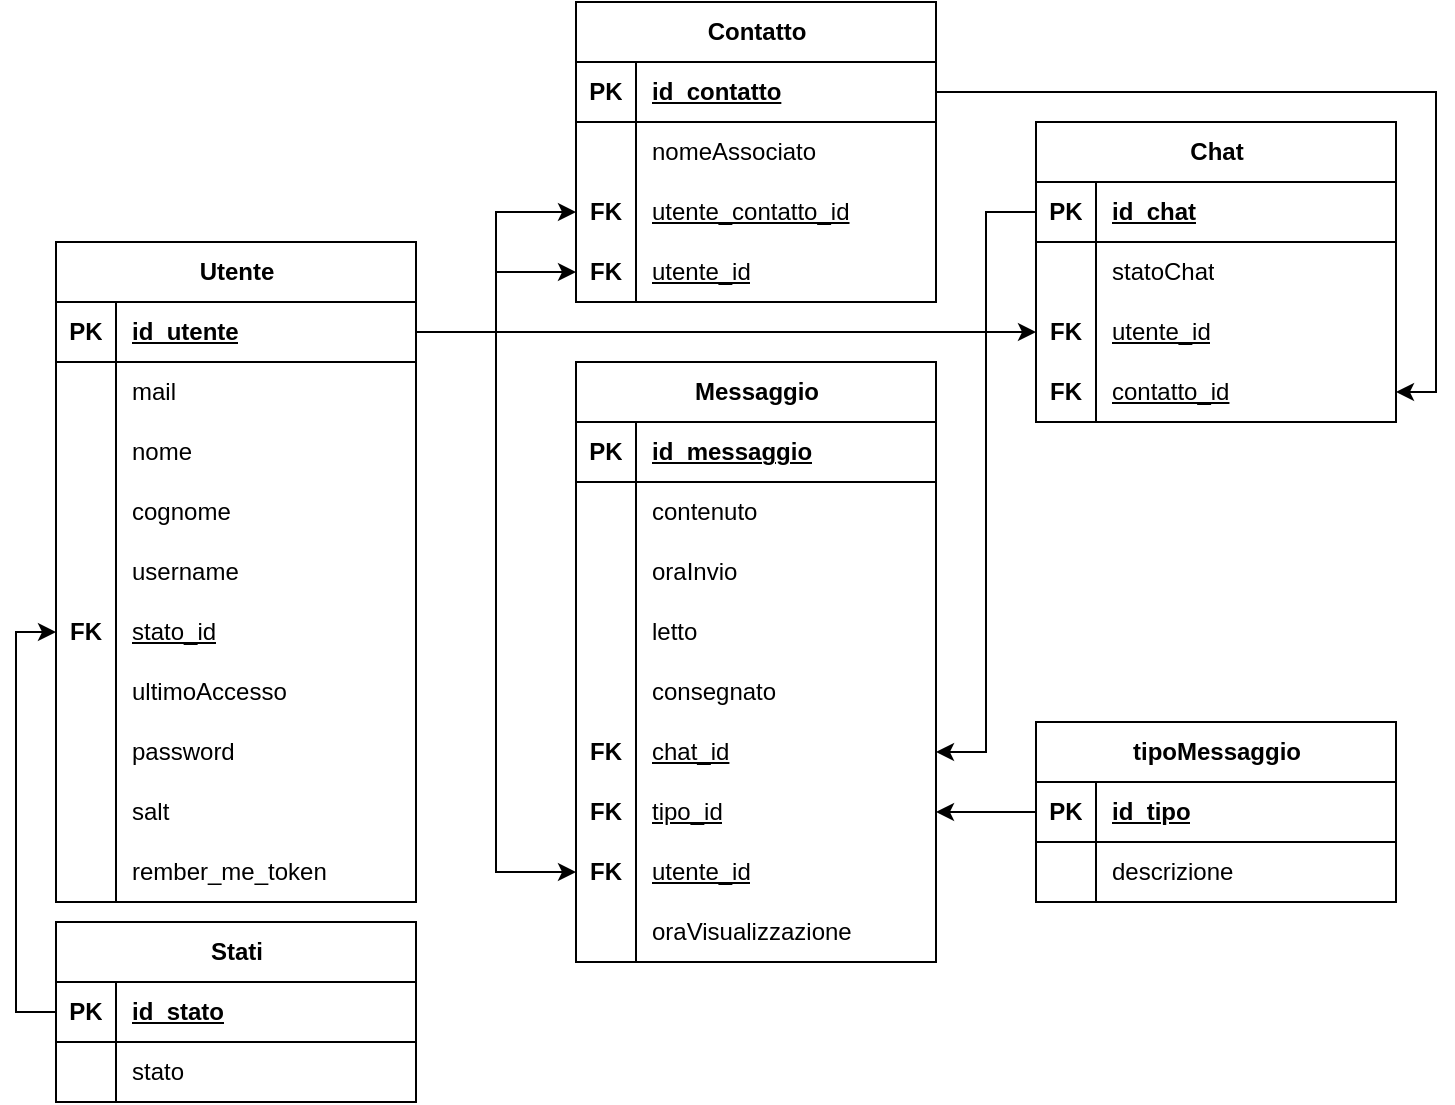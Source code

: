 <mxfile version="22.1.11" type="device">
  <diagram name="Pagina-1" id="s64i2QsAUcq_IzS4Nbry">
    <mxGraphModel dx="1834" dy="1244" grid="1" gridSize="10" guides="1" tooltips="1" connect="1" arrows="1" fold="1" page="0" pageScale="1" pageWidth="827" pageHeight="1169" math="0" shadow="0">
      <root>
        <mxCell id="0" />
        <mxCell id="1" parent="0" />
        <mxCell id="7tBqyoWIKvEZQ8YirFi1-1" value="Utente" style="shape=table;startSize=30;container=1;collapsible=1;childLayout=tableLayout;fixedRows=1;rowLines=0;fontStyle=1;align=center;resizeLast=1;html=1;" parent="1" vertex="1">
          <mxGeometry x="-80" y="90" width="180" height="330" as="geometry" />
        </mxCell>
        <mxCell id="7tBqyoWIKvEZQ8YirFi1-2" value="" style="shape=tableRow;horizontal=0;startSize=0;swimlaneHead=0;swimlaneBody=0;fillColor=none;collapsible=0;dropTarget=0;points=[[0,0.5],[1,0.5]];portConstraint=eastwest;top=0;left=0;right=0;bottom=1;" parent="7tBqyoWIKvEZQ8YirFi1-1" vertex="1">
          <mxGeometry y="30" width="180" height="30" as="geometry" />
        </mxCell>
        <mxCell id="7tBqyoWIKvEZQ8YirFi1-3" value="PK" style="shape=partialRectangle;connectable=0;fillColor=none;top=0;left=0;bottom=0;right=0;fontStyle=1;overflow=hidden;whiteSpace=wrap;html=1;" parent="7tBqyoWIKvEZQ8YirFi1-2" vertex="1">
          <mxGeometry width="30" height="30" as="geometry">
            <mxRectangle width="30" height="30" as="alternateBounds" />
          </mxGeometry>
        </mxCell>
        <mxCell id="7tBqyoWIKvEZQ8YirFi1-4" value="id_utente" style="shape=partialRectangle;connectable=0;fillColor=none;top=0;left=0;bottom=0;right=0;align=left;spacingLeft=6;fontStyle=5;overflow=hidden;whiteSpace=wrap;html=1;" parent="7tBqyoWIKvEZQ8YirFi1-2" vertex="1">
          <mxGeometry x="30" width="150" height="30" as="geometry">
            <mxRectangle width="150" height="30" as="alternateBounds" />
          </mxGeometry>
        </mxCell>
        <mxCell id="7tBqyoWIKvEZQ8YirFi1-5" value="" style="shape=tableRow;horizontal=0;startSize=0;swimlaneHead=0;swimlaneBody=0;fillColor=none;collapsible=0;dropTarget=0;points=[[0,0.5],[1,0.5]];portConstraint=eastwest;top=0;left=0;right=0;bottom=0;" parent="7tBqyoWIKvEZQ8YirFi1-1" vertex="1">
          <mxGeometry y="60" width="180" height="30" as="geometry" />
        </mxCell>
        <mxCell id="7tBqyoWIKvEZQ8YirFi1-6" value="" style="shape=partialRectangle;connectable=0;fillColor=none;top=0;left=0;bottom=0;right=0;editable=1;overflow=hidden;whiteSpace=wrap;html=1;" parent="7tBqyoWIKvEZQ8YirFi1-5" vertex="1">
          <mxGeometry width="30" height="30" as="geometry">
            <mxRectangle width="30" height="30" as="alternateBounds" />
          </mxGeometry>
        </mxCell>
        <mxCell id="7tBqyoWIKvEZQ8YirFi1-7" value="mail" style="shape=partialRectangle;connectable=0;fillColor=none;top=0;left=0;bottom=0;right=0;align=left;spacingLeft=6;overflow=hidden;whiteSpace=wrap;html=1;" parent="7tBqyoWIKvEZQ8YirFi1-5" vertex="1">
          <mxGeometry x="30" width="150" height="30" as="geometry">
            <mxRectangle width="150" height="30" as="alternateBounds" />
          </mxGeometry>
        </mxCell>
        <mxCell id="7tBqyoWIKvEZQ8YirFi1-8" value="" style="shape=tableRow;horizontal=0;startSize=0;swimlaneHead=0;swimlaneBody=0;fillColor=none;collapsible=0;dropTarget=0;points=[[0,0.5],[1,0.5]];portConstraint=eastwest;top=0;left=0;right=0;bottom=0;" parent="7tBqyoWIKvEZQ8YirFi1-1" vertex="1">
          <mxGeometry y="90" width="180" height="30" as="geometry" />
        </mxCell>
        <mxCell id="7tBqyoWIKvEZQ8YirFi1-9" value="" style="shape=partialRectangle;connectable=0;fillColor=none;top=0;left=0;bottom=0;right=0;editable=1;overflow=hidden;whiteSpace=wrap;html=1;" parent="7tBqyoWIKvEZQ8YirFi1-8" vertex="1">
          <mxGeometry width="30" height="30" as="geometry">
            <mxRectangle width="30" height="30" as="alternateBounds" />
          </mxGeometry>
        </mxCell>
        <mxCell id="7tBqyoWIKvEZQ8YirFi1-10" value="nome" style="shape=partialRectangle;connectable=0;fillColor=none;top=0;left=0;bottom=0;right=0;align=left;spacingLeft=6;overflow=hidden;whiteSpace=wrap;html=1;" parent="7tBqyoWIKvEZQ8YirFi1-8" vertex="1">
          <mxGeometry x="30" width="150" height="30" as="geometry">
            <mxRectangle width="150" height="30" as="alternateBounds" />
          </mxGeometry>
        </mxCell>
        <mxCell id="7tBqyoWIKvEZQ8YirFi1-11" value="" style="shape=tableRow;horizontal=0;startSize=0;swimlaneHead=0;swimlaneBody=0;fillColor=none;collapsible=0;dropTarget=0;points=[[0,0.5],[1,0.5]];portConstraint=eastwest;top=0;left=0;right=0;bottom=0;" parent="7tBqyoWIKvEZQ8YirFi1-1" vertex="1">
          <mxGeometry y="120" width="180" height="30" as="geometry" />
        </mxCell>
        <mxCell id="7tBqyoWIKvEZQ8YirFi1-12" value="" style="shape=partialRectangle;connectable=0;fillColor=none;top=0;left=0;bottom=0;right=0;editable=1;overflow=hidden;whiteSpace=wrap;html=1;" parent="7tBqyoWIKvEZQ8YirFi1-11" vertex="1">
          <mxGeometry width="30" height="30" as="geometry">
            <mxRectangle width="30" height="30" as="alternateBounds" />
          </mxGeometry>
        </mxCell>
        <mxCell id="7tBqyoWIKvEZQ8YirFi1-13" value="cognome" style="shape=partialRectangle;connectable=0;fillColor=none;top=0;left=0;bottom=0;right=0;align=left;spacingLeft=6;overflow=hidden;whiteSpace=wrap;html=1;" parent="7tBqyoWIKvEZQ8YirFi1-11" vertex="1">
          <mxGeometry x="30" width="150" height="30" as="geometry">
            <mxRectangle width="150" height="30" as="alternateBounds" />
          </mxGeometry>
        </mxCell>
        <mxCell id="7tBqyoWIKvEZQ8YirFi1-14" style="shape=tableRow;horizontal=0;startSize=0;swimlaneHead=0;swimlaneBody=0;fillColor=none;collapsible=0;dropTarget=0;points=[[0,0.5],[1,0.5]];portConstraint=eastwest;top=0;left=0;right=0;bottom=0;" parent="7tBqyoWIKvEZQ8YirFi1-1" vertex="1">
          <mxGeometry y="150" width="180" height="30" as="geometry" />
        </mxCell>
        <mxCell id="7tBqyoWIKvEZQ8YirFi1-15" style="shape=partialRectangle;connectable=0;fillColor=none;top=0;left=0;bottom=0;right=0;editable=1;overflow=hidden;whiteSpace=wrap;html=1;" parent="7tBqyoWIKvEZQ8YirFi1-14" vertex="1">
          <mxGeometry width="30" height="30" as="geometry">
            <mxRectangle width="30" height="30" as="alternateBounds" />
          </mxGeometry>
        </mxCell>
        <mxCell id="7tBqyoWIKvEZQ8YirFi1-16" value="username" style="shape=partialRectangle;connectable=0;fillColor=none;top=0;left=0;bottom=0;right=0;align=left;spacingLeft=6;overflow=hidden;whiteSpace=wrap;html=1;" parent="7tBqyoWIKvEZQ8YirFi1-14" vertex="1">
          <mxGeometry x="30" width="150" height="30" as="geometry">
            <mxRectangle width="150" height="30" as="alternateBounds" />
          </mxGeometry>
        </mxCell>
        <mxCell id="7tBqyoWIKvEZQ8YirFi1-17" style="shape=tableRow;horizontal=0;startSize=0;swimlaneHead=0;swimlaneBody=0;fillColor=none;collapsible=0;dropTarget=0;points=[[0,0.5],[1,0.5]];portConstraint=eastwest;top=0;left=0;right=0;bottom=0;" parent="7tBqyoWIKvEZQ8YirFi1-1" vertex="1">
          <mxGeometry y="180" width="180" height="30" as="geometry" />
        </mxCell>
        <mxCell id="7tBqyoWIKvEZQ8YirFi1-18" value="&lt;b&gt;FK&lt;/b&gt;" style="shape=partialRectangle;connectable=0;fillColor=none;top=0;left=0;bottom=0;right=0;editable=1;overflow=hidden;whiteSpace=wrap;html=1;" parent="7tBqyoWIKvEZQ8YirFi1-17" vertex="1">
          <mxGeometry width="30" height="30" as="geometry">
            <mxRectangle width="30" height="30" as="alternateBounds" />
          </mxGeometry>
        </mxCell>
        <mxCell id="7tBqyoWIKvEZQ8YirFi1-19" value="&lt;u&gt;stato_id&lt;/u&gt;" style="shape=partialRectangle;connectable=0;fillColor=none;top=0;left=0;bottom=0;right=0;align=left;spacingLeft=6;overflow=hidden;whiteSpace=wrap;html=1;" parent="7tBqyoWIKvEZQ8YirFi1-17" vertex="1">
          <mxGeometry x="30" width="150" height="30" as="geometry">
            <mxRectangle width="150" height="30" as="alternateBounds" />
          </mxGeometry>
        </mxCell>
        <mxCell id="7tBqyoWIKvEZQ8YirFi1-20" style="shape=tableRow;horizontal=0;startSize=0;swimlaneHead=0;swimlaneBody=0;fillColor=none;collapsible=0;dropTarget=0;points=[[0,0.5],[1,0.5]];portConstraint=eastwest;top=0;left=0;right=0;bottom=0;" parent="7tBqyoWIKvEZQ8YirFi1-1" vertex="1">
          <mxGeometry y="210" width="180" height="30" as="geometry" />
        </mxCell>
        <mxCell id="7tBqyoWIKvEZQ8YirFi1-21" style="shape=partialRectangle;connectable=0;fillColor=none;top=0;left=0;bottom=0;right=0;editable=1;overflow=hidden;whiteSpace=wrap;html=1;" parent="7tBqyoWIKvEZQ8YirFi1-20" vertex="1">
          <mxGeometry width="30" height="30" as="geometry">
            <mxRectangle width="30" height="30" as="alternateBounds" />
          </mxGeometry>
        </mxCell>
        <mxCell id="7tBqyoWIKvEZQ8YirFi1-22" value="ultimoAccesso" style="shape=partialRectangle;connectable=0;fillColor=none;top=0;left=0;bottom=0;right=0;align=left;spacingLeft=6;overflow=hidden;whiteSpace=wrap;html=1;" parent="7tBqyoWIKvEZQ8YirFi1-20" vertex="1">
          <mxGeometry x="30" width="150" height="30" as="geometry">
            <mxRectangle width="150" height="30" as="alternateBounds" />
          </mxGeometry>
        </mxCell>
        <mxCell id="8DCfFayUdKuNWc4RZQun-7" style="shape=tableRow;horizontal=0;startSize=0;swimlaneHead=0;swimlaneBody=0;fillColor=none;collapsible=0;dropTarget=0;points=[[0,0.5],[1,0.5]];portConstraint=eastwest;top=0;left=0;right=0;bottom=0;" parent="7tBqyoWIKvEZQ8YirFi1-1" vertex="1">
          <mxGeometry y="240" width="180" height="30" as="geometry" />
        </mxCell>
        <mxCell id="8DCfFayUdKuNWc4RZQun-8" style="shape=partialRectangle;connectable=0;fillColor=none;top=0;left=0;bottom=0;right=0;editable=1;overflow=hidden;whiteSpace=wrap;html=1;" parent="8DCfFayUdKuNWc4RZQun-7" vertex="1">
          <mxGeometry width="30" height="30" as="geometry">
            <mxRectangle width="30" height="30" as="alternateBounds" />
          </mxGeometry>
        </mxCell>
        <mxCell id="8DCfFayUdKuNWc4RZQun-9" value="password" style="shape=partialRectangle;connectable=0;fillColor=none;top=0;left=0;bottom=0;right=0;align=left;spacingLeft=6;overflow=hidden;whiteSpace=wrap;html=1;" parent="8DCfFayUdKuNWc4RZQun-7" vertex="1">
          <mxGeometry x="30" width="150" height="30" as="geometry">
            <mxRectangle width="150" height="30" as="alternateBounds" />
          </mxGeometry>
        </mxCell>
        <mxCell id="8DCfFayUdKuNWc4RZQun-4" style="shape=tableRow;horizontal=0;startSize=0;swimlaneHead=0;swimlaneBody=0;fillColor=none;collapsible=0;dropTarget=0;points=[[0,0.5],[1,0.5]];portConstraint=eastwest;top=0;left=0;right=0;bottom=0;" parent="7tBqyoWIKvEZQ8YirFi1-1" vertex="1">
          <mxGeometry y="270" width="180" height="30" as="geometry" />
        </mxCell>
        <mxCell id="8DCfFayUdKuNWc4RZQun-5" style="shape=partialRectangle;connectable=0;fillColor=none;top=0;left=0;bottom=0;right=0;editable=1;overflow=hidden;whiteSpace=wrap;html=1;" parent="8DCfFayUdKuNWc4RZQun-4" vertex="1">
          <mxGeometry width="30" height="30" as="geometry">
            <mxRectangle width="30" height="30" as="alternateBounds" />
          </mxGeometry>
        </mxCell>
        <mxCell id="8DCfFayUdKuNWc4RZQun-6" value="salt" style="shape=partialRectangle;connectable=0;fillColor=none;top=0;left=0;bottom=0;right=0;align=left;spacingLeft=6;overflow=hidden;whiteSpace=wrap;html=1;" parent="8DCfFayUdKuNWc4RZQun-4" vertex="1">
          <mxGeometry x="30" width="150" height="30" as="geometry">
            <mxRectangle width="150" height="30" as="alternateBounds" />
          </mxGeometry>
        </mxCell>
        <mxCell id="8DCfFayUdKuNWc4RZQun-10" style="shape=tableRow;horizontal=0;startSize=0;swimlaneHead=0;swimlaneBody=0;fillColor=none;collapsible=0;dropTarget=0;points=[[0,0.5],[1,0.5]];portConstraint=eastwest;top=0;left=0;right=0;bottom=0;" parent="7tBqyoWIKvEZQ8YirFi1-1" vertex="1">
          <mxGeometry y="300" width="180" height="30" as="geometry" />
        </mxCell>
        <mxCell id="8DCfFayUdKuNWc4RZQun-11" style="shape=partialRectangle;connectable=0;fillColor=none;top=0;left=0;bottom=0;right=0;editable=1;overflow=hidden;whiteSpace=wrap;html=1;" parent="8DCfFayUdKuNWc4RZQun-10" vertex="1">
          <mxGeometry width="30" height="30" as="geometry">
            <mxRectangle width="30" height="30" as="alternateBounds" />
          </mxGeometry>
        </mxCell>
        <mxCell id="8DCfFayUdKuNWc4RZQun-12" value="rember_me_token" style="shape=partialRectangle;connectable=0;fillColor=none;top=0;left=0;bottom=0;right=0;align=left;spacingLeft=6;overflow=hidden;whiteSpace=wrap;html=1;" parent="8DCfFayUdKuNWc4RZQun-10" vertex="1">
          <mxGeometry x="30" width="150" height="30" as="geometry">
            <mxRectangle width="150" height="30" as="alternateBounds" />
          </mxGeometry>
        </mxCell>
        <mxCell id="7tBqyoWIKvEZQ8YirFi1-58" value="Chat" style="shape=table;startSize=30;container=1;collapsible=1;childLayout=tableLayout;fixedRows=1;rowLines=0;fontStyle=1;align=center;resizeLast=1;html=1;" parent="1" vertex="1">
          <mxGeometry x="410" y="30" width="180" height="150" as="geometry" />
        </mxCell>
        <mxCell id="7tBqyoWIKvEZQ8YirFi1-59" value="" style="shape=tableRow;horizontal=0;startSize=0;swimlaneHead=0;swimlaneBody=0;fillColor=none;collapsible=0;dropTarget=0;points=[[0,0.5],[1,0.5]];portConstraint=eastwest;top=0;left=0;right=0;bottom=1;" parent="7tBqyoWIKvEZQ8YirFi1-58" vertex="1">
          <mxGeometry y="30" width="180" height="30" as="geometry" />
        </mxCell>
        <mxCell id="7tBqyoWIKvEZQ8YirFi1-60" value="PK" style="shape=partialRectangle;connectable=0;fillColor=none;top=0;left=0;bottom=0;right=0;fontStyle=1;overflow=hidden;whiteSpace=wrap;html=1;" parent="7tBqyoWIKvEZQ8YirFi1-59" vertex="1">
          <mxGeometry width="30" height="30" as="geometry">
            <mxRectangle width="30" height="30" as="alternateBounds" />
          </mxGeometry>
        </mxCell>
        <mxCell id="7tBqyoWIKvEZQ8YirFi1-61" value="id_chat" style="shape=partialRectangle;connectable=0;fillColor=none;top=0;left=0;bottom=0;right=0;align=left;spacingLeft=6;fontStyle=5;overflow=hidden;whiteSpace=wrap;html=1;" parent="7tBqyoWIKvEZQ8YirFi1-59" vertex="1">
          <mxGeometry x="30" width="150" height="30" as="geometry">
            <mxRectangle width="150" height="30" as="alternateBounds" />
          </mxGeometry>
        </mxCell>
        <mxCell id="7tBqyoWIKvEZQ8YirFi1-62" value="" style="shape=tableRow;horizontal=0;startSize=0;swimlaneHead=0;swimlaneBody=0;fillColor=none;collapsible=0;dropTarget=0;points=[[0,0.5],[1,0.5]];portConstraint=eastwest;top=0;left=0;right=0;bottom=0;" parent="7tBqyoWIKvEZQ8YirFi1-58" vertex="1">
          <mxGeometry y="60" width="180" height="30" as="geometry" />
        </mxCell>
        <mxCell id="7tBqyoWIKvEZQ8YirFi1-63" value="" style="shape=partialRectangle;connectable=0;fillColor=none;top=0;left=0;bottom=0;right=0;editable=1;overflow=hidden;whiteSpace=wrap;html=1;" parent="7tBqyoWIKvEZQ8YirFi1-62" vertex="1">
          <mxGeometry width="30" height="30" as="geometry">
            <mxRectangle width="30" height="30" as="alternateBounds" />
          </mxGeometry>
        </mxCell>
        <mxCell id="7tBqyoWIKvEZQ8YirFi1-64" value="statoChat" style="shape=partialRectangle;connectable=0;fillColor=none;top=0;left=0;bottom=0;right=0;align=left;spacingLeft=6;overflow=hidden;whiteSpace=wrap;html=1;" parent="7tBqyoWIKvEZQ8YirFi1-62" vertex="1">
          <mxGeometry x="30" width="150" height="30" as="geometry">
            <mxRectangle width="150" height="30" as="alternateBounds" />
          </mxGeometry>
        </mxCell>
        <mxCell id="40tO0CEqs5XrZeyNGVsT-1" style="shape=tableRow;horizontal=0;startSize=0;swimlaneHead=0;swimlaneBody=0;fillColor=none;collapsible=0;dropTarget=0;points=[[0,0.5],[1,0.5]];portConstraint=eastwest;top=0;left=0;right=0;bottom=0;" vertex="1" parent="7tBqyoWIKvEZQ8YirFi1-58">
          <mxGeometry y="90" width="180" height="30" as="geometry" />
        </mxCell>
        <mxCell id="40tO0CEqs5XrZeyNGVsT-2" value="&lt;b&gt;FK&lt;/b&gt;" style="shape=partialRectangle;connectable=0;fillColor=none;top=0;left=0;bottom=0;right=0;editable=1;overflow=hidden;whiteSpace=wrap;html=1;" vertex="1" parent="40tO0CEqs5XrZeyNGVsT-1">
          <mxGeometry width="30" height="30" as="geometry">
            <mxRectangle width="30" height="30" as="alternateBounds" />
          </mxGeometry>
        </mxCell>
        <mxCell id="40tO0CEqs5XrZeyNGVsT-3" value="&lt;u&gt;utente_id&lt;/u&gt;" style="shape=partialRectangle;connectable=0;fillColor=none;top=0;left=0;bottom=0;right=0;align=left;spacingLeft=6;overflow=hidden;whiteSpace=wrap;html=1;" vertex="1" parent="40tO0CEqs5XrZeyNGVsT-1">
          <mxGeometry x="30" width="150" height="30" as="geometry">
            <mxRectangle width="150" height="30" as="alternateBounds" />
          </mxGeometry>
        </mxCell>
        <mxCell id="40tO0CEqs5XrZeyNGVsT-4" style="shape=tableRow;horizontal=0;startSize=0;swimlaneHead=0;swimlaneBody=0;fillColor=none;collapsible=0;dropTarget=0;points=[[0,0.5],[1,0.5]];portConstraint=eastwest;top=0;left=0;right=0;bottom=0;" vertex="1" parent="7tBqyoWIKvEZQ8YirFi1-58">
          <mxGeometry y="120" width="180" height="30" as="geometry" />
        </mxCell>
        <mxCell id="40tO0CEqs5XrZeyNGVsT-5" value="&lt;b&gt;FK&lt;/b&gt;" style="shape=partialRectangle;connectable=0;fillColor=none;top=0;left=0;bottom=0;right=0;editable=1;overflow=hidden;whiteSpace=wrap;html=1;" vertex="1" parent="40tO0CEqs5XrZeyNGVsT-4">
          <mxGeometry width="30" height="30" as="geometry">
            <mxRectangle width="30" height="30" as="alternateBounds" />
          </mxGeometry>
        </mxCell>
        <mxCell id="40tO0CEqs5XrZeyNGVsT-6" value="&lt;u&gt;contatto_id&lt;/u&gt;" style="shape=partialRectangle;connectable=0;fillColor=none;top=0;left=0;bottom=0;right=0;align=left;spacingLeft=6;overflow=hidden;whiteSpace=wrap;html=1;" vertex="1" parent="40tO0CEqs5XrZeyNGVsT-4">
          <mxGeometry x="30" width="150" height="30" as="geometry">
            <mxRectangle width="150" height="30" as="alternateBounds" />
          </mxGeometry>
        </mxCell>
        <mxCell id="7tBqyoWIKvEZQ8YirFi1-84" value="Messaggio" style="shape=table;startSize=30;container=1;collapsible=1;childLayout=tableLayout;fixedRows=1;rowLines=0;fontStyle=1;align=center;resizeLast=1;html=1;" parent="1" vertex="1">
          <mxGeometry x="180" y="150" width="180" height="300" as="geometry" />
        </mxCell>
        <mxCell id="7tBqyoWIKvEZQ8YirFi1-85" value="" style="shape=tableRow;horizontal=0;startSize=0;swimlaneHead=0;swimlaneBody=0;fillColor=none;collapsible=0;dropTarget=0;points=[[0,0.5],[1,0.5]];portConstraint=eastwest;top=0;left=0;right=0;bottom=1;" parent="7tBqyoWIKvEZQ8YirFi1-84" vertex="1">
          <mxGeometry y="30" width="180" height="30" as="geometry" />
        </mxCell>
        <mxCell id="7tBqyoWIKvEZQ8YirFi1-86" value="PK" style="shape=partialRectangle;connectable=0;fillColor=none;top=0;left=0;bottom=0;right=0;fontStyle=1;overflow=hidden;whiteSpace=wrap;html=1;" parent="7tBqyoWIKvEZQ8YirFi1-85" vertex="1">
          <mxGeometry width="30" height="30" as="geometry">
            <mxRectangle width="30" height="30" as="alternateBounds" />
          </mxGeometry>
        </mxCell>
        <mxCell id="7tBqyoWIKvEZQ8YirFi1-87" value="id_messaggio" style="shape=partialRectangle;connectable=0;fillColor=none;top=0;left=0;bottom=0;right=0;align=left;spacingLeft=6;fontStyle=5;overflow=hidden;whiteSpace=wrap;html=1;" parent="7tBqyoWIKvEZQ8YirFi1-85" vertex="1">
          <mxGeometry x="30" width="150" height="30" as="geometry">
            <mxRectangle width="150" height="30" as="alternateBounds" />
          </mxGeometry>
        </mxCell>
        <mxCell id="7tBqyoWIKvEZQ8YirFi1-88" value="" style="shape=tableRow;horizontal=0;startSize=0;swimlaneHead=0;swimlaneBody=0;fillColor=none;collapsible=0;dropTarget=0;points=[[0,0.5],[1,0.5]];portConstraint=eastwest;top=0;left=0;right=0;bottom=0;" parent="7tBqyoWIKvEZQ8YirFi1-84" vertex="1">
          <mxGeometry y="60" width="180" height="30" as="geometry" />
        </mxCell>
        <mxCell id="7tBqyoWIKvEZQ8YirFi1-89" value="" style="shape=partialRectangle;connectable=0;fillColor=none;top=0;left=0;bottom=0;right=0;editable=1;overflow=hidden;whiteSpace=wrap;html=1;" parent="7tBqyoWIKvEZQ8YirFi1-88" vertex="1">
          <mxGeometry width="30" height="30" as="geometry">
            <mxRectangle width="30" height="30" as="alternateBounds" />
          </mxGeometry>
        </mxCell>
        <mxCell id="7tBqyoWIKvEZQ8YirFi1-90" value="contenuto" style="shape=partialRectangle;connectable=0;fillColor=none;top=0;left=0;bottom=0;right=0;align=left;spacingLeft=6;overflow=hidden;whiteSpace=wrap;html=1;" parent="7tBqyoWIKvEZQ8YirFi1-88" vertex="1">
          <mxGeometry x="30" width="150" height="30" as="geometry">
            <mxRectangle width="150" height="30" as="alternateBounds" />
          </mxGeometry>
        </mxCell>
        <mxCell id="7tBqyoWIKvEZQ8YirFi1-91" value="" style="shape=tableRow;horizontal=0;startSize=0;swimlaneHead=0;swimlaneBody=0;fillColor=none;collapsible=0;dropTarget=0;points=[[0,0.5],[1,0.5]];portConstraint=eastwest;top=0;left=0;right=0;bottom=0;" parent="7tBqyoWIKvEZQ8YirFi1-84" vertex="1">
          <mxGeometry y="90" width="180" height="30" as="geometry" />
        </mxCell>
        <mxCell id="7tBqyoWIKvEZQ8YirFi1-92" value="" style="shape=partialRectangle;connectable=0;fillColor=none;top=0;left=0;bottom=0;right=0;editable=1;overflow=hidden;whiteSpace=wrap;html=1;" parent="7tBqyoWIKvEZQ8YirFi1-91" vertex="1">
          <mxGeometry width="30" height="30" as="geometry">
            <mxRectangle width="30" height="30" as="alternateBounds" />
          </mxGeometry>
        </mxCell>
        <mxCell id="7tBqyoWIKvEZQ8YirFi1-93" value="oraInvio" style="shape=partialRectangle;connectable=0;fillColor=none;top=0;left=0;bottom=0;right=0;align=left;spacingLeft=6;overflow=hidden;whiteSpace=wrap;html=1;" parent="7tBqyoWIKvEZQ8YirFi1-91" vertex="1">
          <mxGeometry x="30" width="150" height="30" as="geometry">
            <mxRectangle width="150" height="30" as="alternateBounds" />
          </mxGeometry>
        </mxCell>
        <mxCell id="7tBqyoWIKvEZQ8YirFi1-94" value="" style="shape=tableRow;horizontal=0;startSize=0;swimlaneHead=0;swimlaneBody=0;fillColor=none;collapsible=0;dropTarget=0;points=[[0,0.5],[1,0.5]];portConstraint=eastwest;top=0;left=0;right=0;bottom=0;" parent="7tBqyoWIKvEZQ8YirFi1-84" vertex="1">
          <mxGeometry y="120" width="180" height="30" as="geometry" />
        </mxCell>
        <mxCell id="7tBqyoWIKvEZQ8YirFi1-95" value="" style="shape=partialRectangle;connectable=0;fillColor=none;top=0;left=0;bottom=0;right=0;editable=1;overflow=hidden;whiteSpace=wrap;html=1;" parent="7tBqyoWIKvEZQ8YirFi1-94" vertex="1">
          <mxGeometry width="30" height="30" as="geometry">
            <mxRectangle width="30" height="30" as="alternateBounds" />
          </mxGeometry>
        </mxCell>
        <mxCell id="7tBqyoWIKvEZQ8YirFi1-96" value="letto" style="shape=partialRectangle;connectable=0;fillColor=none;top=0;left=0;bottom=0;right=0;align=left;spacingLeft=6;overflow=hidden;whiteSpace=wrap;html=1;" parent="7tBqyoWIKvEZQ8YirFi1-94" vertex="1">
          <mxGeometry x="30" width="150" height="30" as="geometry">
            <mxRectangle width="150" height="30" as="alternateBounds" />
          </mxGeometry>
        </mxCell>
        <mxCell id="7tBqyoWIKvEZQ8YirFi1-97" style="shape=tableRow;horizontal=0;startSize=0;swimlaneHead=0;swimlaneBody=0;fillColor=none;collapsible=0;dropTarget=0;points=[[0,0.5],[1,0.5]];portConstraint=eastwest;top=0;left=0;right=0;bottom=0;" parent="7tBqyoWIKvEZQ8YirFi1-84" vertex="1">
          <mxGeometry y="150" width="180" height="30" as="geometry" />
        </mxCell>
        <mxCell id="7tBqyoWIKvEZQ8YirFi1-98" style="shape=partialRectangle;connectable=0;fillColor=none;top=0;left=0;bottom=0;right=0;editable=1;overflow=hidden;whiteSpace=wrap;html=1;" parent="7tBqyoWIKvEZQ8YirFi1-97" vertex="1">
          <mxGeometry width="30" height="30" as="geometry">
            <mxRectangle width="30" height="30" as="alternateBounds" />
          </mxGeometry>
        </mxCell>
        <mxCell id="7tBqyoWIKvEZQ8YirFi1-99" value="consegnato" style="shape=partialRectangle;connectable=0;fillColor=none;top=0;left=0;bottom=0;right=0;align=left;spacingLeft=6;overflow=hidden;whiteSpace=wrap;html=1;" parent="7tBqyoWIKvEZQ8YirFi1-97" vertex="1">
          <mxGeometry x="30" width="150" height="30" as="geometry">
            <mxRectangle width="150" height="30" as="alternateBounds" />
          </mxGeometry>
        </mxCell>
        <mxCell id="7tBqyoWIKvEZQ8YirFi1-100" style="shape=tableRow;horizontal=0;startSize=0;swimlaneHead=0;swimlaneBody=0;fillColor=none;collapsible=0;dropTarget=0;points=[[0,0.5],[1,0.5]];portConstraint=eastwest;top=0;left=0;right=0;bottom=0;" parent="7tBqyoWIKvEZQ8YirFi1-84" vertex="1">
          <mxGeometry y="180" width="180" height="30" as="geometry" />
        </mxCell>
        <mxCell id="7tBqyoWIKvEZQ8YirFi1-101" value="&lt;b&gt;FK&lt;/b&gt;" style="shape=partialRectangle;connectable=0;fillColor=none;top=0;left=0;bottom=0;right=0;editable=1;overflow=hidden;whiteSpace=wrap;html=1;" parent="7tBqyoWIKvEZQ8YirFi1-100" vertex="1">
          <mxGeometry width="30" height="30" as="geometry">
            <mxRectangle width="30" height="30" as="alternateBounds" />
          </mxGeometry>
        </mxCell>
        <mxCell id="7tBqyoWIKvEZQ8YirFi1-102" value="&lt;u&gt;chat_id&lt;/u&gt;" style="shape=partialRectangle;connectable=0;fillColor=none;top=0;left=0;bottom=0;right=0;align=left;spacingLeft=6;overflow=hidden;whiteSpace=wrap;html=1;" parent="7tBqyoWIKvEZQ8YirFi1-100" vertex="1">
          <mxGeometry x="30" width="150" height="30" as="geometry">
            <mxRectangle width="150" height="30" as="alternateBounds" />
          </mxGeometry>
        </mxCell>
        <mxCell id="7tBqyoWIKvEZQ8YirFi1-103" style="shape=tableRow;horizontal=0;startSize=0;swimlaneHead=0;swimlaneBody=0;fillColor=none;collapsible=0;dropTarget=0;points=[[0,0.5],[1,0.5]];portConstraint=eastwest;top=0;left=0;right=0;bottom=0;" parent="7tBqyoWIKvEZQ8YirFi1-84" vertex="1">
          <mxGeometry y="210" width="180" height="30" as="geometry" />
        </mxCell>
        <mxCell id="7tBqyoWIKvEZQ8YirFi1-104" value="&lt;b&gt;FK&lt;/b&gt;" style="shape=partialRectangle;connectable=0;fillColor=none;top=0;left=0;bottom=0;right=0;editable=1;overflow=hidden;whiteSpace=wrap;html=1;" parent="7tBqyoWIKvEZQ8YirFi1-103" vertex="1">
          <mxGeometry width="30" height="30" as="geometry">
            <mxRectangle width="30" height="30" as="alternateBounds" />
          </mxGeometry>
        </mxCell>
        <mxCell id="7tBqyoWIKvEZQ8YirFi1-105" value="&lt;u&gt;tipo_id&lt;/u&gt;" style="shape=partialRectangle;connectable=0;fillColor=none;top=0;left=0;bottom=0;right=0;align=left;spacingLeft=6;overflow=hidden;whiteSpace=wrap;html=1;" parent="7tBqyoWIKvEZQ8YirFi1-103" vertex="1">
          <mxGeometry x="30" width="150" height="30" as="geometry">
            <mxRectangle width="150" height="30" as="alternateBounds" />
          </mxGeometry>
        </mxCell>
        <mxCell id="7tBqyoWIKvEZQ8YirFi1-121" style="shape=tableRow;horizontal=0;startSize=0;swimlaneHead=0;swimlaneBody=0;fillColor=none;collapsible=0;dropTarget=0;points=[[0,0.5],[1,0.5]];portConstraint=eastwest;top=0;left=0;right=0;bottom=0;" parent="7tBqyoWIKvEZQ8YirFi1-84" vertex="1">
          <mxGeometry y="240" width="180" height="30" as="geometry" />
        </mxCell>
        <mxCell id="7tBqyoWIKvEZQ8YirFi1-122" value="&lt;b&gt;FK&lt;/b&gt;" style="shape=partialRectangle;connectable=0;fillColor=none;top=0;left=0;bottom=0;right=0;editable=1;overflow=hidden;whiteSpace=wrap;html=1;" parent="7tBqyoWIKvEZQ8YirFi1-121" vertex="1">
          <mxGeometry width="30" height="30" as="geometry">
            <mxRectangle width="30" height="30" as="alternateBounds" />
          </mxGeometry>
        </mxCell>
        <mxCell id="7tBqyoWIKvEZQ8YirFi1-123" value="&lt;u&gt;utente_id&lt;/u&gt;" style="shape=partialRectangle;connectable=0;fillColor=none;top=0;left=0;bottom=0;right=0;align=left;spacingLeft=6;overflow=hidden;whiteSpace=wrap;html=1;" parent="7tBqyoWIKvEZQ8YirFi1-121" vertex="1">
          <mxGeometry x="30" width="150" height="30" as="geometry">
            <mxRectangle width="150" height="30" as="alternateBounds" />
          </mxGeometry>
        </mxCell>
        <mxCell id="40tO0CEqs5XrZeyNGVsT-12" style="shape=tableRow;horizontal=0;startSize=0;swimlaneHead=0;swimlaneBody=0;fillColor=none;collapsible=0;dropTarget=0;points=[[0,0.5],[1,0.5]];portConstraint=eastwest;top=0;left=0;right=0;bottom=0;" vertex="1" parent="7tBqyoWIKvEZQ8YirFi1-84">
          <mxGeometry y="270" width="180" height="30" as="geometry" />
        </mxCell>
        <mxCell id="40tO0CEqs5XrZeyNGVsT-13" style="shape=partialRectangle;connectable=0;fillColor=none;top=0;left=0;bottom=0;right=0;editable=1;overflow=hidden;whiteSpace=wrap;html=1;" vertex="1" parent="40tO0CEqs5XrZeyNGVsT-12">
          <mxGeometry width="30" height="30" as="geometry">
            <mxRectangle width="30" height="30" as="alternateBounds" />
          </mxGeometry>
        </mxCell>
        <mxCell id="40tO0CEqs5XrZeyNGVsT-14" value="oraVisualizzazione" style="shape=partialRectangle;connectable=0;fillColor=none;top=0;left=0;bottom=0;right=0;align=left;spacingLeft=6;overflow=hidden;whiteSpace=wrap;html=1;" vertex="1" parent="40tO0CEqs5XrZeyNGVsT-12">
          <mxGeometry x="30" width="150" height="30" as="geometry">
            <mxRectangle width="150" height="30" as="alternateBounds" />
          </mxGeometry>
        </mxCell>
        <mxCell id="7tBqyoWIKvEZQ8YirFi1-140" style="edgeStyle=orthogonalEdgeStyle;rounded=0;orthogonalLoop=1;jettySize=auto;html=1;" parent="1" source="7tBqyoWIKvEZQ8YirFi1-59" target="7tBqyoWIKvEZQ8YirFi1-100" edge="1">
          <mxGeometry relative="1" as="geometry" />
        </mxCell>
        <mxCell id="8DCfFayUdKuNWc4RZQun-13" value="Stati" style="shape=table;startSize=30;container=1;collapsible=1;childLayout=tableLayout;fixedRows=1;rowLines=0;fontStyle=1;align=center;resizeLast=1;html=1;" parent="1" vertex="1">
          <mxGeometry x="-80" y="430" width="180" height="90" as="geometry" />
        </mxCell>
        <mxCell id="8DCfFayUdKuNWc4RZQun-14" value="" style="shape=tableRow;horizontal=0;startSize=0;swimlaneHead=0;swimlaneBody=0;fillColor=none;collapsible=0;dropTarget=0;points=[[0,0.5],[1,0.5]];portConstraint=eastwest;top=0;left=0;right=0;bottom=1;" parent="8DCfFayUdKuNWc4RZQun-13" vertex="1">
          <mxGeometry y="30" width="180" height="30" as="geometry" />
        </mxCell>
        <mxCell id="8DCfFayUdKuNWc4RZQun-15" value="PK" style="shape=partialRectangle;connectable=0;fillColor=none;top=0;left=0;bottom=0;right=0;fontStyle=1;overflow=hidden;whiteSpace=wrap;html=1;" parent="8DCfFayUdKuNWc4RZQun-14" vertex="1">
          <mxGeometry width="30" height="30" as="geometry">
            <mxRectangle width="30" height="30" as="alternateBounds" />
          </mxGeometry>
        </mxCell>
        <mxCell id="8DCfFayUdKuNWc4RZQun-16" value="id_stato" style="shape=partialRectangle;connectable=0;fillColor=none;top=0;left=0;bottom=0;right=0;align=left;spacingLeft=6;fontStyle=5;overflow=hidden;whiteSpace=wrap;html=1;" parent="8DCfFayUdKuNWc4RZQun-14" vertex="1">
          <mxGeometry x="30" width="150" height="30" as="geometry">
            <mxRectangle width="150" height="30" as="alternateBounds" />
          </mxGeometry>
        </mxCell>
        <mxCell id="8DCfFayUdKuNWc4RZQun-17" value="" style="shape=tableRow;horizontal=0;startSize=0;swimlaneHead=0;swimlaneBody=0;fillColor=none;collapsible=0;dropTarget=0;points=[[0,0.5],[1,0.5]];portConstraint=eastwest;top=0;left=0;right=0;bottom=0;" parent="8DCfFayUdKuNWc4RZQun-13" vertex="1">
          <mxGeometry y="60" width="180" height="30" as="geometry" />
        </mxCell>
        <mxCell id="8DCfFayUdKuNWc4RZQun-18" value="" style="shape=partialRectangle;connectable=0;fillColor=none;top=0;left=0;bottom=0;right=0;editable=1;overflow=hidden;whiteSpace=wrap;html=1;" parent="8DCfFayUdKuNWc4RZQun-17" vertex="1">
          <mxGeometry width="30" height="30" as="geometry">
            <mxRectangle width="30" height="30" as="alternateBounds" />
          </mxGeometry>
        </mxCell>
        <mxCell id="8DCfFayUdKuNWc4RZQun-19" value="stato" style="shape=partialRectangle;connectable=0;fillColor=none;top=0;left=0;bottom=0;right=0;align=left;spacingLeft=6;overflow=hidden;whiteSpace=wrap;html=1;" parent="8DCfFayUdKuNWc4RZQun-17" vertex="1">
          <mxGeometry x="30" width="150" height="30" as="geometry">
            <mxRectangle width="150" height="30" as="alternateBounds" />
          </mxGeometry>
        </mxCell>
        <mxCell id="8DCfFayUdKuNWc4RZQun-28" value="tipoMessaggio" style="shape=table;startSize=30;container=1;collapsible=1;childLayout=tableLayout;fixedRows=1;rowLines=0;fontStyle=1;align=center;resizeLast=1;html=1;" parent="1" vertex="1">
          <mxGeometry x="410" y="330" width="180" height="90" as="geometry" />
        </mxCell>
        <mxCell id="8DCfFayUdKuNWc4RZQun-29" value="" style="shape=tableRow;horizontal=0;startSize=0;swimlaneHead=0;swimlaneBody=0;fillColor=none;collapsible=0;dropTarget=0;points=[[0,0.5],[1,0.5]];portConstraint=eastwest;top=0;left=0;right=0;bottom=1;" parent="8DCfFayUdKuNWc4RZQun-28" vertex="1">
          <mxGeometry y="30" width="180" height="30" as="geometry" />
        </mxCell>
        <mxCell id="8DCfFayUdKuNWc4RZQun-30" value="PK" style="shape=partialRectangle;connectable=0;fillColor=none;top=0;left=0;bottom=0;right=0;fontStyle=1;overflow=hidden;whiteSpace=wrap;html=1;" parent="8DCfFayUdKuNWc4RZQun-29" vertex="1">
          <mxGeometry width="30" height="30" as="geometry">
            <mxRectangle width="30" height="30" as="alternateBounds" />
          </mxGeometry>
        </mxCell>
        <mxCell id="8DCfFayUdKuNWc4RZQun-31" value="id_tipo" style="shape=partialRectangle;connectable=0;fillColor=none;top=0;left=0;bottom=0;right=0;align=left;spacingLeft=6;fontStyle=5;overflow=hidden;whiteSpace=wrap;html=1;" parent="8DCfFayUdKuNWc4RZQun-29" vertex="1">
          <mxGeometry x="30" width="150" height="30" as="geometry">
            <mxRectangle width="150" height="30" as="alternateBounds" />
          </mxGeometry>
        </mxCell>
        <mxCell id="8DCfFayUdKuNWc4RZQun-32" value="" style="shape=tableRow;horizontal=0;startSize=0;swimlaneHead=0;swimlaneBody=0;fillColor=none;collapsible=0;dropTarget=0;points=[[0,0.5],[1,0.5]];portConstraint=eastwest;top=0;left=0;right=0;bottom=0;" parent="8DCfFayUdKuNWc4RZQun-28" vertex="1">
          <mxGeometry y="60" width="180" height="30" as="geometry" />
        </mxCell>
        <mxCell id="8DCfFayUdKuNWc4RZQun-33" value="" style="shape=partialRectangle;connectable=0;fillColor=none;top=0;left=0;bottom=0;right=0;editable=1;overflow=hidden;whiteSpace=wrap;html=1;" parent="8DCfFayUdKuNWc4RZQun-32" vertex="1">
          <mxGeometry width="30" height="30" as="geometry">
            <mxRectangle width="30" height="30" as="alternateBounds" />
          </mxGeometry>
        </mxCell>
        <mxCell id="8DCfFayUdKuNWc4RZQun-34" value="descrizione" style="shape=partialRectangle;connectable=0;fillColor=none;top=0;left=0;bottom=0;right=0;align=left;spacingLeft=6;overflow=hidden;whiteSpace=wrap;html=1;" parent="8DCfFayUdKuNWc4RZQun-32" vertex="1">
          <mxGeometry x="30" width="150" height="30" as="geometry">
            <mxRectangle width="150" height="30" as="alternateBounds" />
          </mxGeometry>
        </mxCell>
        <mxCell id="G1j3JxW2Kpwm1lX6ycsK-1" value="Contatto" style="shape=table;startSize=30;container=1;collapsible=1;childLayout=tableLayout;fixedRows=1;rowLines=0;fontStyle=1;align=center;resizeLast=1;html=1;" parent="1" vertex="1">
          <mxGeometry x="180" y="-30" width="180" height="150" as="geometry" />
        </mxCell>
        <mxCell id="G1j3JxW2Kpwm1lX6ycsK-2" value="" style="shape=tableRow;horizontal=0;startSize=0;swimlaneHead=0;swimlaneBody=0;fillColor=none;collapsible=0;dropTarget=0;points=[[0,0.5],[1,0.5]];portConstraint=eastwest;top=0;left=0;right=0;bottom=1;" parent="G1j3JxW2Kpwm1lX6ycsK-1" vertex="1">
          <mxGeometry y="30" width="180" height="30" as="geometry" />
        </mxCell>
        <mxCell id="G1j3JxW2Kpwm1lX6ycsK-3" value="PK" style="shape=partialRectangle;connectable=0;fillColor=none;top=0;left=0;bottom=0;right=0;fontStyle=1;overflow=hidden;whiteSpace=wrap;html=1;" parent="G1j3JxW2Kpwm1lX6ycsK-2" vertex="1">
          <mxGeometry width="30" height="30" as="geometry">
            <mxRectangle width="30" height="30" as="alternateBounds" />
          </mxGeometry>
        </mxCell>
        <mxCell id="G1j3JxW2Kpwm1lX6ycsK-4" value="id_contatto" style="shape=partialRectangle;connectable=0;fillColor=none;top=0;left=0;bottom=0;right=0;align=left;spacingLeft=6;fontStyle=5;overflow=hidden;whiteSpace=wrap;html=1;" parent="G1j3JxW2Kpwm1lX6ycsK-2" vertex="1">
          <mxGeometry x="30" width="150" height="30" as="geometry">
            <mxRectangle width="150" height="30" as="alternateBounds" />
          </mxGeometry>
        </mxCell>
        <mxCell id="G1j3JxW2Kpwm1lX6ycsK-5" value="" style="shape=tableRow;horizontal=0;startSize=0;swimlaneHead=0;swimlaneBody=0;fillColor=none;collapsible=0;dropTarget=0;points=[[0,0.5],[1,0.5]];portConstraint=eastwest;top=0;left=0;right=0;bottom=0;" parent="G1j3JxW2Kpwm1lX6ycsK-1" vertex="1">
          <mxGeometry y="60" width="180" height="30" as="geometry" />
        </mxCell>
        <mxCell id="G1j3JxW2Kpwm1lX6ycsK-6" value="" style="shape=partialRectangle;connectable=0;fillColor=none;top=0;left=0;bottom=0;right=0;editable=1;overflow=hidden;whiteSpace=wrap;html=1;" parent="G1j3JxW2Kpwm1lX6ycsK-5" vertex="1">
          <mxGeometry width="30" height="30" as="geometry">
            <mxRectangle width="30" height="30" as="alternateBounds" />
          </mxGeometry>
        </mxCell>
        <mxCell id="G1j3JxW2Kpwm1lX6ycsK-7" value="nomeAssociato" style="shape=partialRectangle;connectable=0;fillColor=none;top=0;left=0;bottom=0;right=0;align=left;spacingLeft=6;overflow=hidden;whiteSpace=wrap;html=1;" parent="G1j3JxW2Kpwm1lX6ycsK-5" vertex="1">
          <mxGeometry x="30" width="150" height="30" as="geometry">
            <mxRectangle width="150" height="30" as="alternateBounds" />
          </mxGeometry>
        </mxCell>
        <mxCell id="G1j3JxW2Kpwm1lX6ycsK-8" value="" style="shape=tableRow;horizontal=0;startSize=0;swimlaneHead=0;swimlaneBody=0;fillColor=none;collapsible=0;dropTarget=0;points=[[0,0.5],[1,0.5]];portConstraint=eastwest;top=0;left=0;right=0;bottom=0;" parent="G1j3JxW2Kpwm1lX6ycsK-1" vertex="1">
          <mxGeometry y="90" width="180" height="30" as="geometry" />
        </mxCell>
        <mxCell id="G1j3JxW2Kpwm1lX6ycsK-9" value="&lt;b&gt;FK&lt;/b&gt;" style="shape=partialRectangle;connectable=0;fillColor=none;top=0;left=0;bottom=0;right=0;editable=1;overflow=hidden;whiteSpace=wrap;html=1;" parent="G1j3JxW2Kpwm1lX6ycsK-8" vertex="1">
          <mxGeometry width="30" height="30" as="geometry">
            <mxRectangle width="30" height="30" as="alternateBounds" />
          </mxGeometry>
        </mxCell>
        <mxCell id="G1j3JxW2Kpwm1lX6ycsK-10" value="&lt;u&gt;utente_contatto_id&lt;/u&gt;" style="shape=partialRectangle;connectable=0;fillColor=none;top=0;left=0;bottom=0;right=0;align=left;spacingLeft=6;overflow=hidden;whiteSpace=wrap;html=1;" parent="G1j3JxW2Kpwm1lX6ycsK-8" vertex="1">
          <mxGeometry x="30" width="150" height="30" as="geometry">
            <mxRectangle width="150" height="30" as="alternateBounds" />
          </mxGeometry>
        </mxCell>
        <mxCell id="G1j3JxW2Kpwm1lX6ycsK-11" value="" style="shape=tableRow;horizontal=0;startSize=0;swimlaneHead=0;swimlaneBody=0;fillColor=none;collapsible=0;dropTarget=0;points=[[0,0.5],[1,0.5]];portConstraint=eastwest;top=0;left=0;right=0;bottom=0;" parent="G1j3JxW2Kpwm1lX6ycsK-1" vertex="1">
          <mxGeometry y="120" width="180" height="30" as="geometry" />
        </mxCell>
        <mxCell id="G1j3JxW2Kpwm1lX6ycsK-12" value="&lt;b&gt;FK&lt;/b&gt;" style="shape=partialRectangle;connectable=0;fillColor=none;top=0;left=0;bottom=0;right=0;editable=1;overflow=hidden;whiteSpace=wrap;html=1;" parent="G1j3JxW2Kpwm1lX6ycsK-11" vertex="1">
          <mxGeometry width="30" height="30" as="geometry">
            <mxRectangle width="30" height="30" as="alternateBounds" />
          </mxGeometry>
        </mxCell>
        <mxCell id="G1j3JxW2Kpwm1lX6ycsK-13" value="&lt;u&gt;utente_id&lt;/u&gt;" style="shape=partialRectangle;connectable=0;fillColor=none;top=0;left=0;bottom=0;right=0;align=left;spacingLeft=6;overflow=hidden;whiteSpace=wrap;html=1;" parent="G1j3JxW2Kpwm1lX6ycsK-11" vertex="1">
          <mxGeometry x="30" width="150" height="30" as="geometry">
            <mxRectangle width="150" height="30" as="alternateBounds" />
          </mxGeometry>
        </mxCell>
        <mxCell id="G1j3JxW2Kpwm1lX6ycsK-14" style="edgeStyle=orthogonalEdgeStyle;rounded=0;orthogonalLoop=1;jettySize=auto;html=1;" parent="1" source="7tBqyoWIKvEZQ8YirFi1-2" target="G1j3JxW2Kpwm1lX6ycsK-8" edge="1">
          <mxGeometry relative="1" as="geometry" />
        </mxCell>
        <mxCell id="G1j3JxW2Kpwm1lX6ycsK-15" style="edgeStyle=orthogonalEdgeStyle;rounded=0;orthogonalLoop=1;jettySize=auto;html=1;" parent="1" source="7tBqyoWIKvEZQ8YirFi1-2" target="G1j3JxW2Kpwm1lX6ycsK-11" edge="1">
          <mxGeometry relative="1" as="geometry" />
        </mxCell>
        <mxCell id="G1j3JxW2Kpwm1lX6ycsK-24" style="edgeStyle=orthogonalEdgeStyle;rounded=0;orthogonalLoop=1;jettySize=auto;html=1;" parent="1" source="7tBqyoWIKvEZQ8YirFi1-2" target="7tBqyoWIKvEZQ8YirFi1-121" edge="1">
          <mxGeometry relative="1" as="geometry">
            <Array as="points">
              <mxPoint x="140" y="135" />
              <mxPoint x="140" y="405" />
            </Array>
          </mxGeometry>
        </mxCell>
        <mxCell id="G1j3JxW2Kpwm1lX6ycsK-25" style="edgeStyle=orthogonalEdgeStyle;rounded=0;orthogonalLoop=1;jettySize=auto;html=1;entryX=0;entryY=0.5;entryDx=0;entryDy=0;" parent="1" source="8DCfFayUdKuNWc4RZQun-14" target="7tBqyoWIKvEZQ8YirFi1-17" edge="1">
          <mxGeometry relative="1" as="geometry" />
        </mxCell>
        <mxCell id="G1j3JxW2Kpwm1lX6ycsK-27" style="edgeStyle=orthogonalEdgeStyle;rounded=0;orthogonalLoop=1;jettySize=auto;html=1;" parent="1" source="8DCfFayUdKuNWc4RZQun-29" target="7tBqyoWIKvEZQ8YirFi1-103" edge="1">
          <mxGeometry relative="1" as="geometry" />
        </mxCell>
        <mxCell id="40tO0CEqs5XrZeyNGVsT-9" style="edgeStyle=orthogonalEdgeStyle;rounded=0;orthogonalLoop=1;jettySize=auto;html=1;" edge="1" parent="1" source="7tBqyoWIKvEZQ8YirFi1-2" target="40tO0CEqs5XrZeyNGVsT-1">
          <mxGeometry relative="1" as="geometry" />
        </mxCell>
        <mxCell id="40tO0CEqs5XrZeyNGVsT-18" style="edgeStyle=orthogonalEdgeStyle;rounded=0;orthogonalLoop=1;jettySize=auto;html=1;" edge="1" parent="1" source="G1j3JxW2Kpwm1lX6ycsK-2" target="40tO0CEqs5XrZeyNGVsT-4">
          <mxGeometry relative="1" as="geometry">
            <mxPoint x="640" y="170" as="targetPoint" />
            <Array as="points">
              <mxPoint x="610" y="15" />
              <mxPoint x="610" y="165" />
            </Array>
          </mxGeometry>
        </mxCell>
      </root>
    </mxGraphModel>
  </diagram>
</mxfile>
